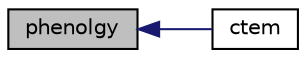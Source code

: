 digraph "phenolgy"
{
 // INTERACTIVE_SVG=YES
  edge [fontname="Helvetica",fontsize="10",labelfontname="Helvetica",labelfontsize="10"];
  node [fontname="Helvetica",fontsize="10",shape=record];
  rankdir="LR";
  Node1 [label="phenolgy",height=0.2,width=0.4,color="black", fillcolor="grey75", style="filled", fontcolor="black"];
  Node1 -> Node2 [dir="back",color="midnightblue",fontsize="10",style="solid",fontname="Helvetica"];
  Node2 [label="ctem",height=0.2,width=0.4,color="black", fillcolor="white", style="filled",URL="$ctem_8f90.html#ace1598599f37c24cac37dd963f23b497"];
}
